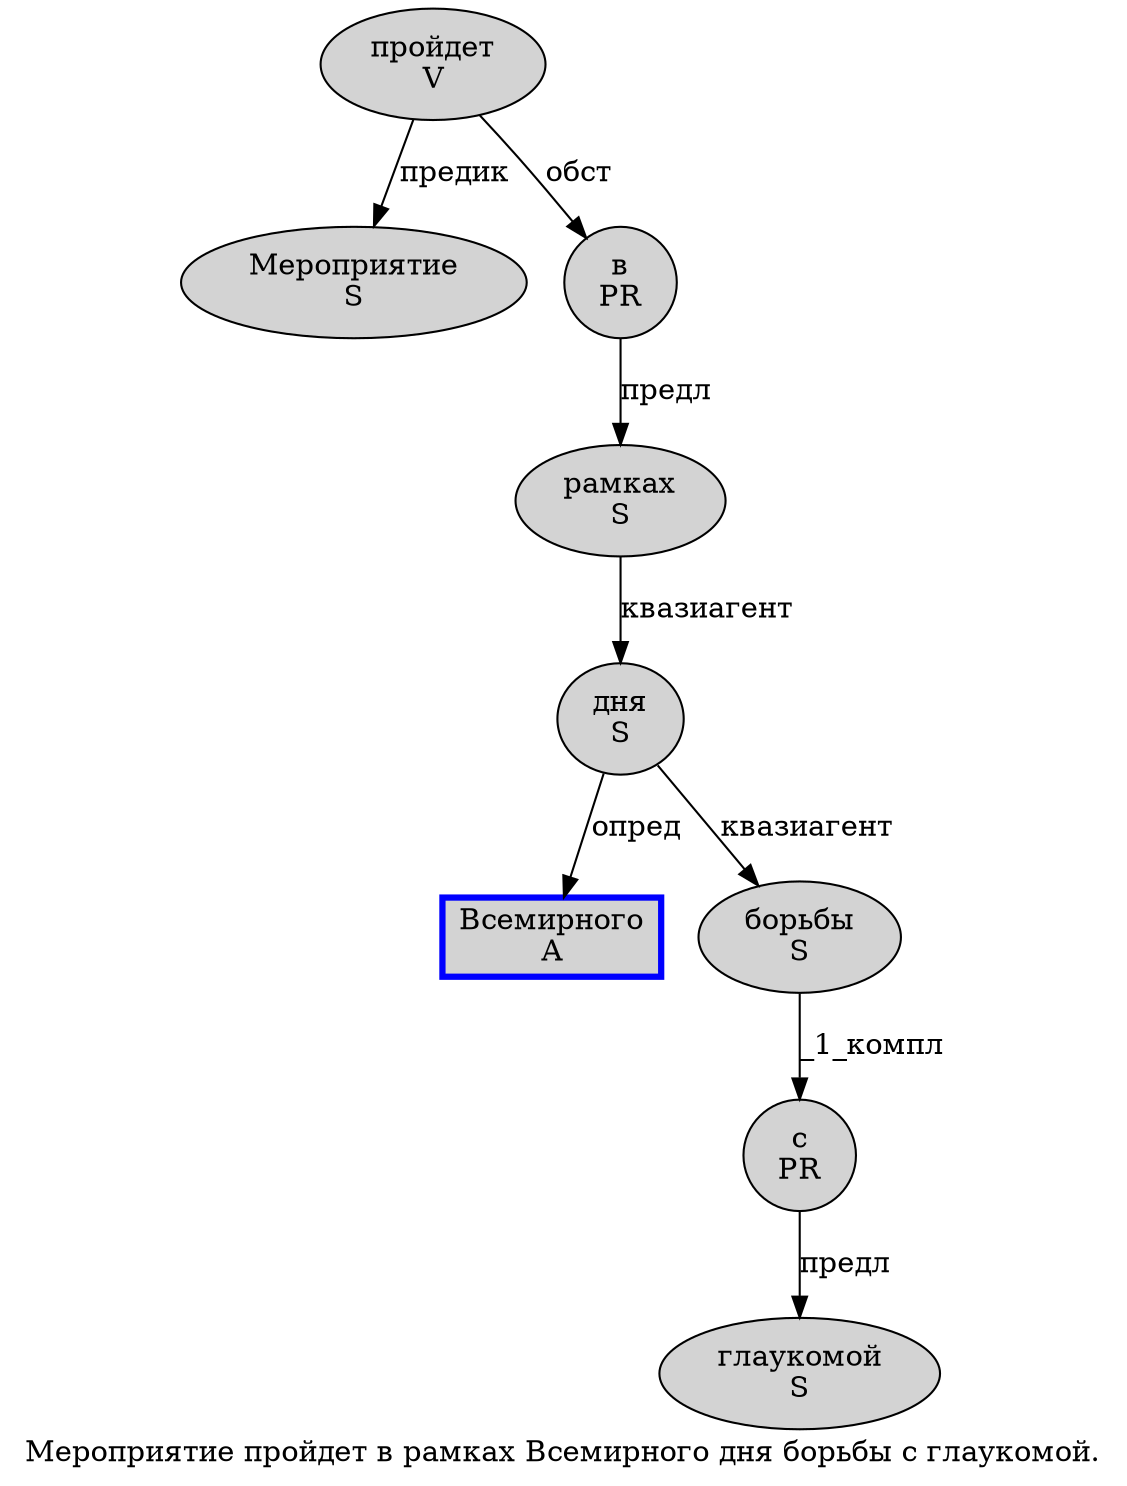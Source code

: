digraph SENTENCE_340 {
	graph [label="Мероприятие пройдет в рамках Всемирного дня борьбы с глаукомой."]
	node [style=filled]
		0 [label="Мероприятие
S" color="" fillcolor=lightgray penwidth=1 shape=ellipse]
		1 [label="пройдет
V" color="" fillcolor=lightgray penwidth=1 shape=ellipse]
		2 [label="в
PR" color="" fillcolor=lightgray penwidth=1 shape=ellipse]
		3 [label="рамках
S" color="" fillcolor=lightgray penwidth=1 shape=ellipse]
		4 [label="Всемирного
A" color=blue fillcolor=lightgray penwidth=3 shape=box]
		5 [label="дня
S" color="" fillcolor=lightgray penwidth=1 shape=ellipse]
		6 [label="борьбы
S" color="" fillcolor=lightgray penwidth=1 shape=ellipse]
		7 [label="с
PR" color="" fillcolor=lightgray penwidth=1 shape=ellipse]
		8 [label="глаукомой
S" color="" fillcolor=lightgray penwidth=1 shape=ellipse]
			1 -> 0 [label="предик"]
			1 -> 2 [label="обст"]
			6 -> 7 [label="_1_компл"]
			7 -> 8 [label="предл"]
			3 -> 5 [label="квазиагент"]
			5 -> 4 [label="опред"]
			5 -> 6 [label="квазиагент"]
			2 -> 3 [label="предл"]
}